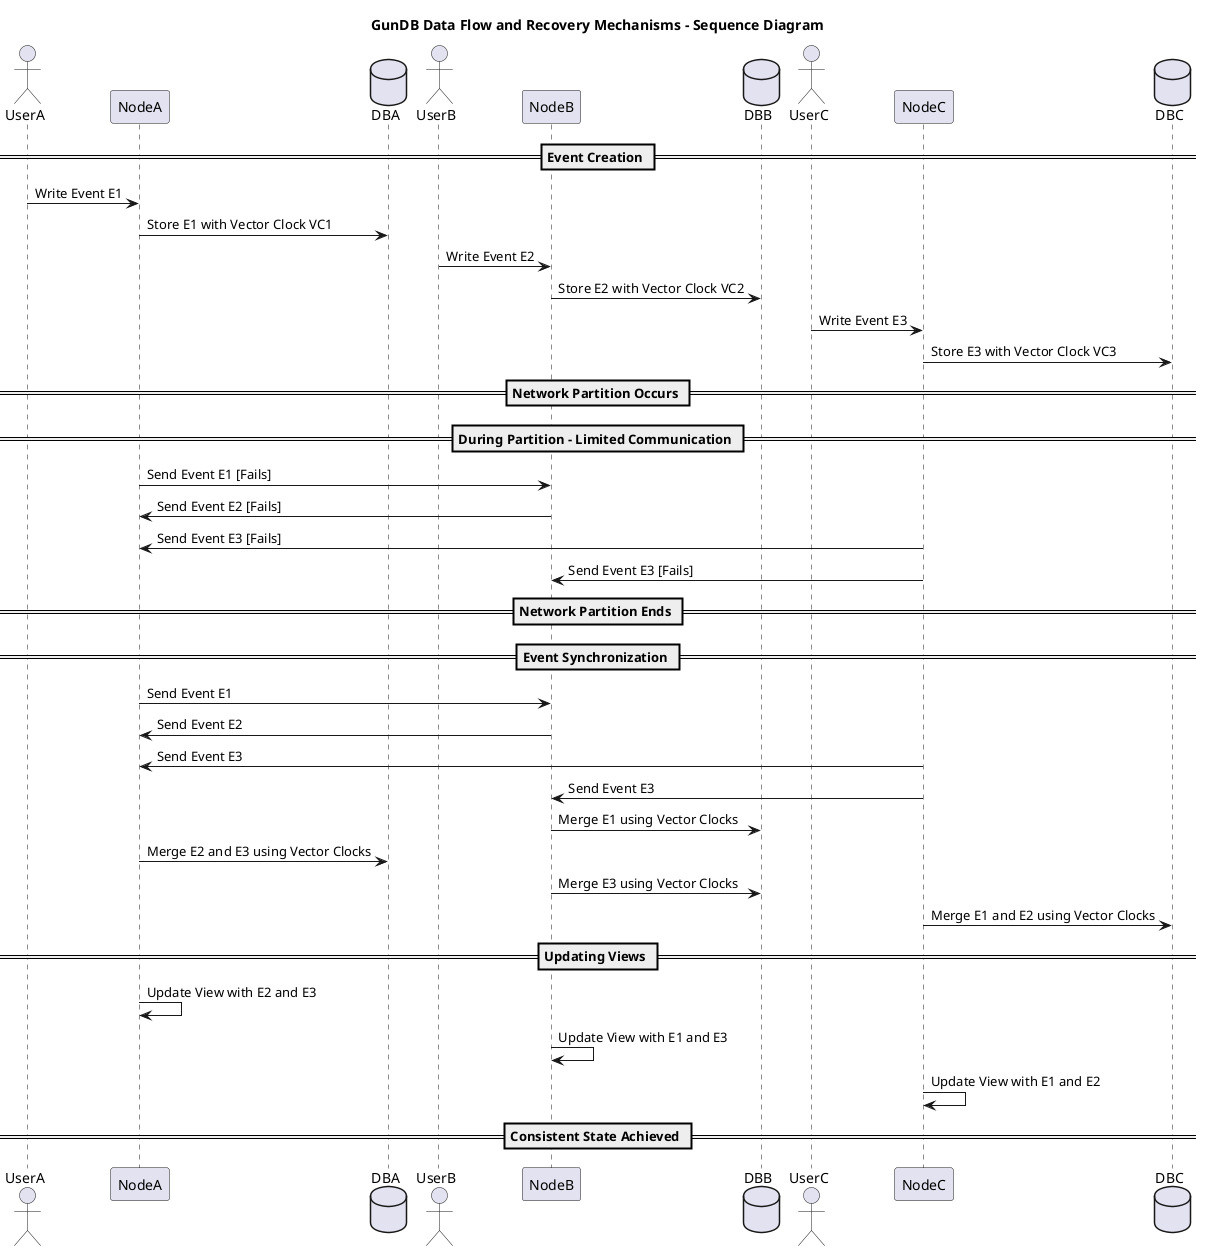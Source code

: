 @startuml
title GunDB Data Flow and Recovery Mechanisms - Sequence Diagram

' Participants
actor UserA
participant NodeA
database DBA

actor UserB
participant NodeB
database DBB

actor UserC
participant NodeC
database DBC

== Event Creation ==

UserA -> NodeA: Write Event E1
NodeA -> DBA: Store E1 with Vector Clock VC1

UserB -> NodeB: Write Event E2
NodeB -> DBB: Store E2 with Vector Clock VC2

UserC -> NodeC: Write Event E3
NodeC -> DBC: Store E3 with Vector Clock VC3

== Network Partition Occurs ==

== During Partition - Limited Communication ==

NodeA -> NodeB: Send Event E1 [Fails]
NodeB -> NodeA: Send Event E2 [Fails]
NodeC -> NodeA: Send Event E3 [Fails]
NodeC -> NodeB: Send Event E3 [Fails]

== Network Partition Ends ==

== Event Synchronization ==

NodeA -> NodeB: Send Event E1
NodeB -> NodeA: Send Event E2
NodeC -> NodeA: Send Event E3
NodeC -> NodeB: Send Event E3

NodeB -> DBB: Merge E1 using Vector Clocks
NodeA -> DBA: Merge E2 and E3 using Vector Clocks
NodeB -> DBB: Merge E3 using Vector Clocks
NodeC -> DBC: Merge E1 and E2 using Vector Clocks

== Updating Views ==

NodeA -> NodeA: Update View with E2 and E3
NodeB -> NodeB: Update View with E1 and E3
NodeC -> NodeC: Update View with E1 and E2

== Consistent State Achieved ==
@enduml